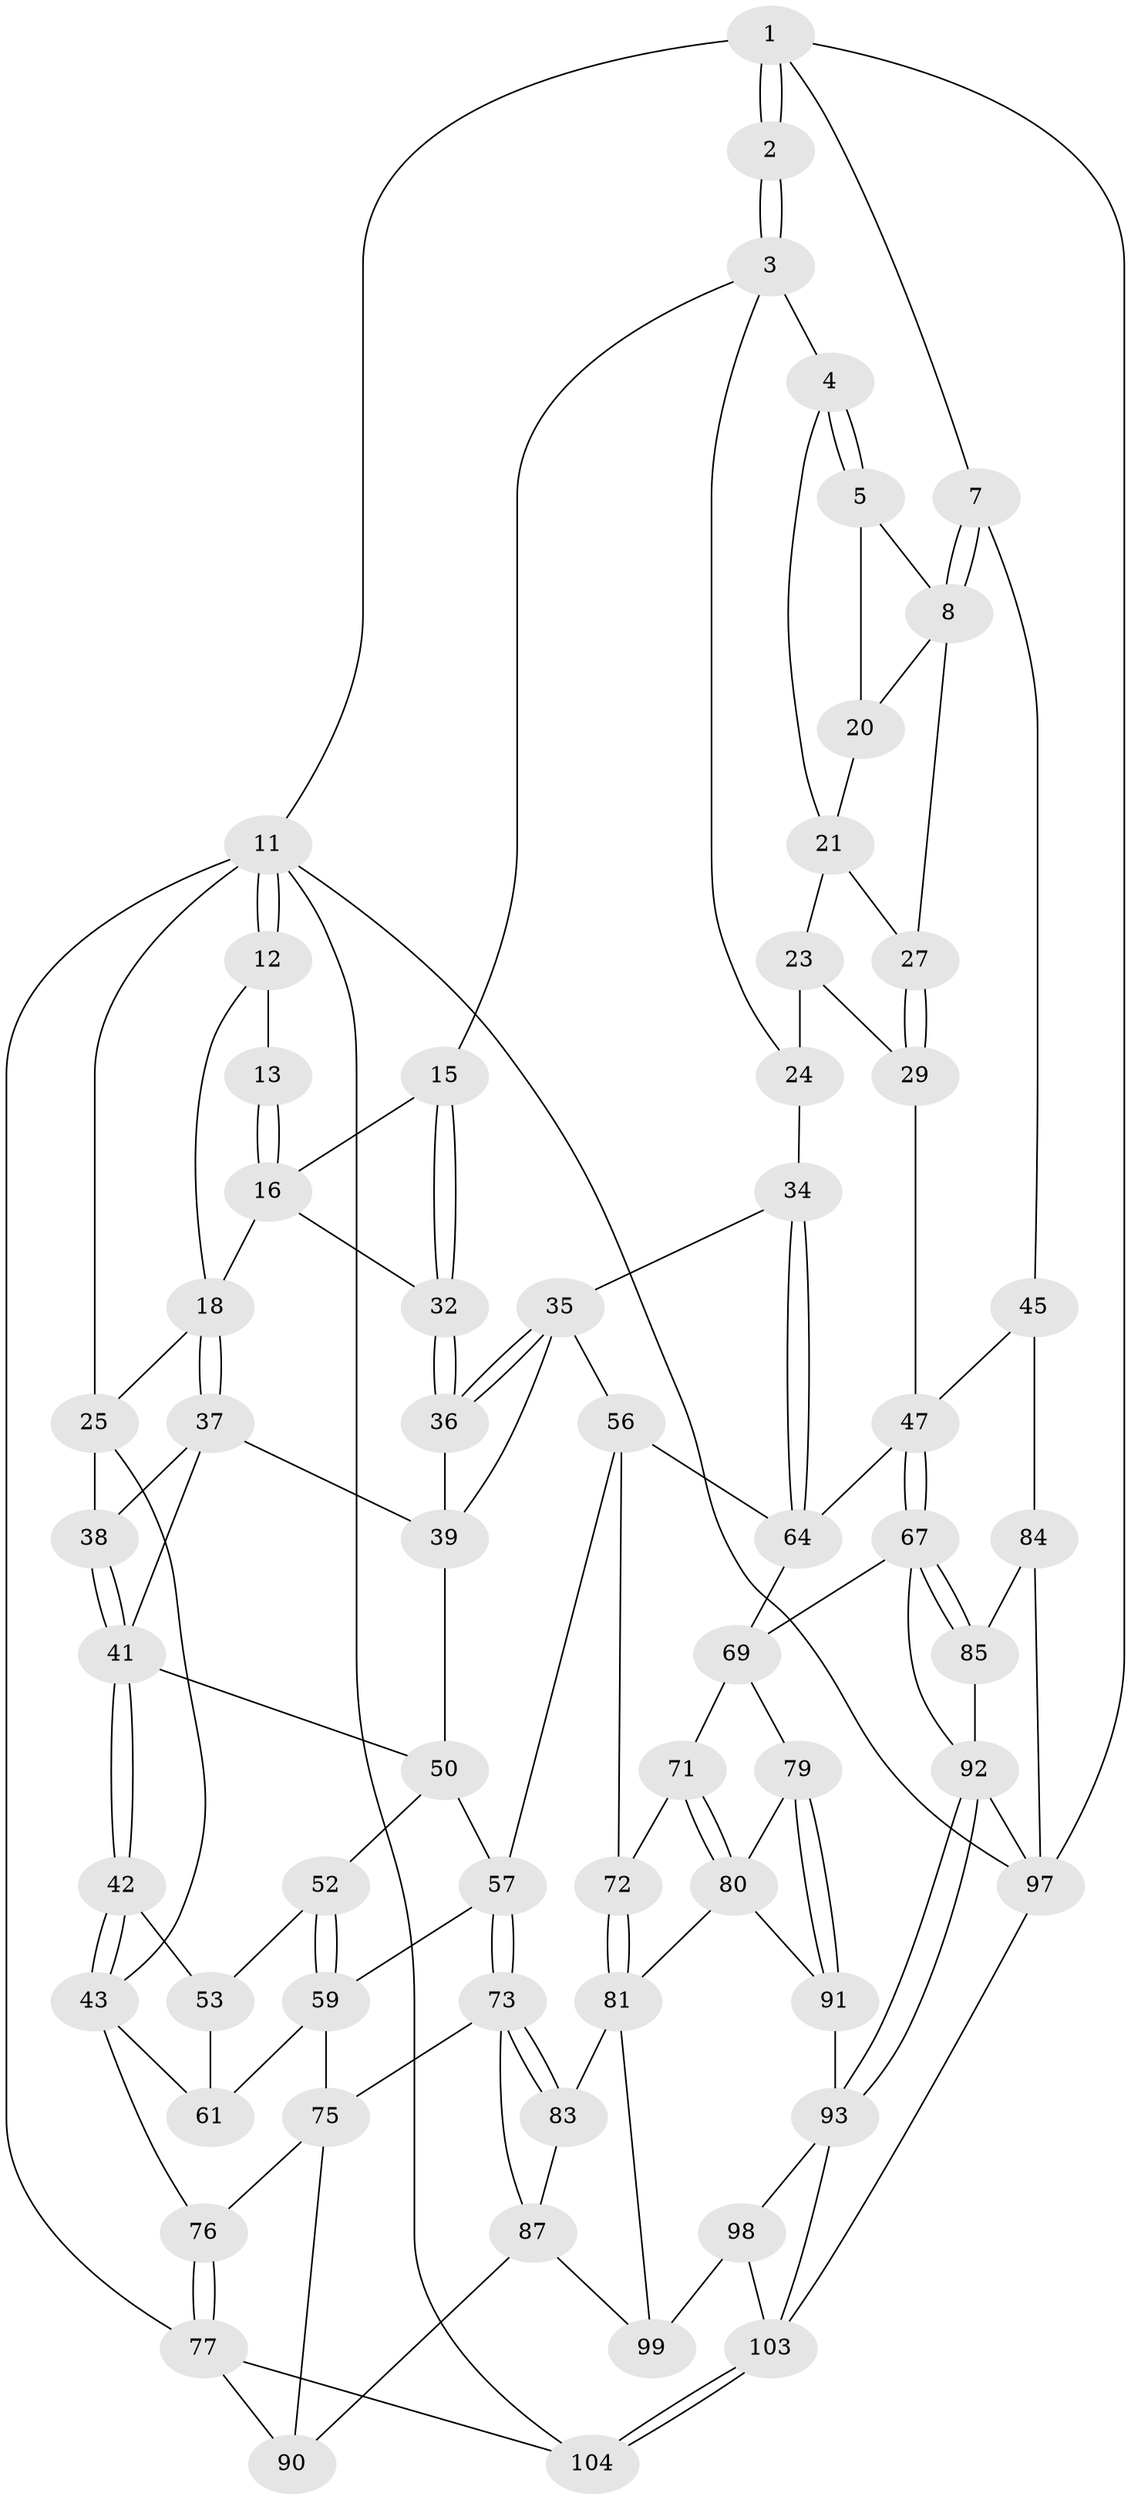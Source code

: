 // original degree distribution, {4: 0.2358490566037736, 5: 0.5283018867924528, 3: 0.018867924528301886, 6: 0.2169811320754717}
// Generated by graph-tools (version 1.1) at 2025/11/02/27/25 16:11:58]
// undirected, 64 vertices, 138 edges
graph export_dot {
graph [start="1"]
  node [color=gray90,style=filled];
  1 [pos="+1+0",super="+6"];
  2 [pos="+0.5649290589972313+0"];
  3 [pos="+0.5804353699569876+0",super="+14"];
  4 [pos="+0.7439045728469266+0.11175129565001653"];
  5 [pos="+0.8542329862753619+0.056431107673631326",super="+10"];
  7 [pos="+1+0.12151380198691515"];
  8 [pos="+1+0.16953302203898932",super="+9"];
  11 [pos="+0+0",super="+78"];
  12 [pos="+0.142615795060036+0"];
  13 [pos="+0.24949179123214416+0"];
  15 [pos="+0.5062604479765037+0.1737697755914488"];
  16 [pos="+0.3741863113175781+0.14983702633567686",super="+17"];
  18 [pos="+0.21292732378335333+0.19576999389008992",super="+19"];
  20 [pos="+0.8324264767315154+0.19868010736954603"];
  21 [pos="+0.8277444601858039+0.20318321798059003",super="+22"];
  23 [pos="+0.7776325067726656+0.23568233448674727",super="+31"];
  24 [pos="+0.6235085906804532+0.24540178385782743",super="+33"];
  25 [pos="+0+0.2189296424258561",super="+26"];
  27 [pos="+1+0.1945143369039882",super="+28"];
  29 [pos="+0.8572803579957031+0.4063892551036129",super="+30"];
  32 [pos="+0.4112545420902199+0.37732294849437"];
  34 [pos="+0.5229203362321942+0.46847101356867865"];
  35 [pos="+0.41677393290535325+0.3998081316958584",super="+55"];
  36 [pos="+0.4118299368512938+0.391413061163758"];
  37 [pos="+0.17573749475116074+0.26321603793532355",super="+40"];
  38 [pos="+0.13593218147132766+0.2766437057973646"];
  39 [pos="+0.2920810996279637+0.4056643799261572",super="+49"];
  41 [pos="+0.008745636115047351+0.37594809228023407",super="+44"];
  42 [pos="+0+0.3893277388879804",super="+54"];
  43 [pos="+0+0.3833515439462521",super="+63"];
  45 [pos="+1+0.5359764813800308",super="+46"];
  47 [pos="+0.8500638762546251+0.5022276693221679",super="+48"];
  50 [pos="+0.17492600557642815+0.4670523575482183",super="+51"];
  52 [pos="+0.13307334821532218+0.5075536180693957"];
  53 [pos="+0.12944368376463783+0.5089488163992961",super="+62"];
  56 [pos="+0.31626874609493466+0.5865159292484066",super="+66"];
  57 [pos="+0.2725938665332911+0.6175907264071949",super="+58"];
  59 [pos="+0.14760451162651025+0.6284533505654135",super="+60"];
  61 [pos="+0.0306663279685164+0.6397062741968028"];
  64 [pos="+0.5346861730758482+0.4852013877277798",super="+65"];
  67 [pos="+0.7762071804210334+0.6363212836928576",super="+68"];
  69 [pos="+0.5972153440982538+0.6559902405654748",super="+70"];
  71 [pos="+0.4830589121469233+0.6646564620004313"];
  72 [pos="+0.40753460647375267+0.6573876021189322"];
  73 [pos="+0.26500227178325825+0.6654622522944154",super="+74"];
  75 [pos="+0.13523833302371965+0.6857869823926186",super="+88"];
  76 [pos="+0+0.8210947529477307"];
  77 [pos="+0+0.8477234700336673",super="+102"];
  79 [pos="+0.5761355582187979+0.6901293800846502"];
  80 [pos="+0.5265154277774078+0.6884286757142634",super="+86"];
  81 [pos="+0.40076440907485084+0.7136720734898262",super="+82"];
  83 [pos="+0.2931257651887794+0.7129433109323227"];
  84 [pos="+0.9401744121684819+0.8278696327691741",super="+96"];
  85 [pos="+0.891254614799342+0.8436698850019569"];
  87 [pos="+0.22142426023569883+0.7814075527937406",super="+89"];
  90 [pos="+0.15026838881286758+0.8150972388492785"];
  91 [pos="+0.5682340061645663+0.8539306579262885"];
  92 [pos="+0.6518994549390652+1",super="+95"];
  93 [pos="+0.6267070899214691+1",super="+94"];
  97 [pos="+1+1",super="+105"];
  98 [pos="+0.37291491782304187+0.7896796730201115",super="+101"];
  99 [pos="+0.361588352597557+0.7711258963046302",super="+100"];
  103 [pos="+0.32158958881831684+1",super="+106"];
  104 [pos="+0.30758274751804837+1"];
  1 -- 2;
  1 -- 2;
  1 -- 11;
  1 -- 97;
  1 -- 7;
  2 -- 3;
  2 -- 3;
  3 -- 4;
  3 -- 24;
  3 -- 15;
  4 -- 5;
  4 -- 5;
  4 -- 21;
  5 -- 8;
  5 -- 20;
  7 -- 8;
  7 -- 8;
  7 -- 45;
  8 -- 27;
  8 -- 20;
  11 -- 12;
  11 -- 12;
  11 -- 104;
  11 -- 97;
  11 -- 77;
  11 -- 25;
  12 -- 13;
  12 -- 18;
  13 -- 16;
  13 -- 16;
  15 -- 16;
  15 -- 32;
  15 -- 32;
  16 -- 32;
  16 -- 18;
  18 -- 37;
  18 -- 37;
  18 -- 25;
  20 -- 21;
  21 -- 23;
  21 -- 27;
  23 -- 24 [weight=2];
  23 -- 29;
  24 -- 34;
  25 -- 38;
  25 -- 43;
  27 -- 29 [weight=2];
  27 -- 29;
  29 -- 47;
  32 -- 36;
  32 -- 36;
  34 -- 35;
  34 -- 64;
  34 -- 64;
  35 -- 36;
  35 -- 36;
  35 -- 56;
  35 -- 39;
  36 -- 39;
  37 -- 38;
  37 -- 41;
  37 -- 39;
  38 -- 41;
  38 -- 41;
  39 -- 50;
  41 -- 42;
  41 -- 42;
  41 -- 50;
  42 -- 43;
  42 -- 43;
  42 -- 53 [weight=2];
  43 -- 76;
  43 -- 61;
  45 -- 84 [weight=2];
  45 -- 47;
  47 -- 67;
  47 -- 67;
  47 -- 64;
  50 -- 57;
  50 -- 52;
  52 -- 53;
  52 -- 59;
  52 -- 59;
  53 -- 61;
  56 -- 57;
  56 -- 72;
  56 -- 64;
  57 -- 73;
  57 -- 73;
  57 -- 59;
  59 -- 75;
  59 -- 61;
  64 -- 69;
  67 -- 85;
  67 -- 85;
  67 -- 92;
  67 -- 69;
  69 -- 79;
  69 -- 71;
  71 -- 72;
  71 -- 80;
  71 -- 80;
  72 -- 81;
  72 -- 81;
  73 -- 83;
  73 -- 83;
  73 -- 75;
  73 -- 87;
  75 -- 90;
  75 -- 76;
  76 -- 77;
  76 -- 77;
  77 -- 104;
  77 -- 90;
  79 -- 80;
  79 -- 91;
  79 -- 91;
  80 -- 81;
  80 -- 91;
  81 -- 83;
  81 -- 99;
  83 -- 87;
  84 -- 85;
  84 -- 97;
  85 -- 92;
  87 -- 90;
  87 -- 99;
  91 -- 93;
  92 -- 93;
  92 -- 93;
  92 -- 97;
  93 -- 98;
  93 -- 103;
  97 -- 103;
  98 -- 99 [weight=2];
  98 -- 103;
  103 -- 104;
  103 -- 104;
}
